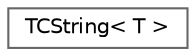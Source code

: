 digraph "Graphical Class Hierarchy"
{
 // INTERACTIVE_SVG=YES
 // LATEX_PDF_SIZE
  bgcolor="transparent";
  edge [fontname=Helvetica,fontsize=10,labelfontname=Helvetica,labelfontsize=10];
  node [fontname=Helvetica,fontsize=10,shape=box,height=0.2,width=0.4];
  rankdir="LR";
  Node0 [id="Node000000",label="TCString\< T \>",height=0.2,width=0.4,color="grey40", fillcolor="white", style="filled",URL="$df/d74/structTCString.html",tooltip="Set of basic string utility functions operating on plain C strings."];
}
